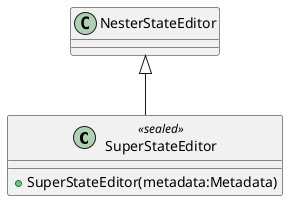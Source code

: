 @startuml
class SuperStateEditor <<sealed>> {
    + SuperStateEditor(metadata:Metadata)
}
NesterStateEditor <|-- SuperStateEditor
@enduml
